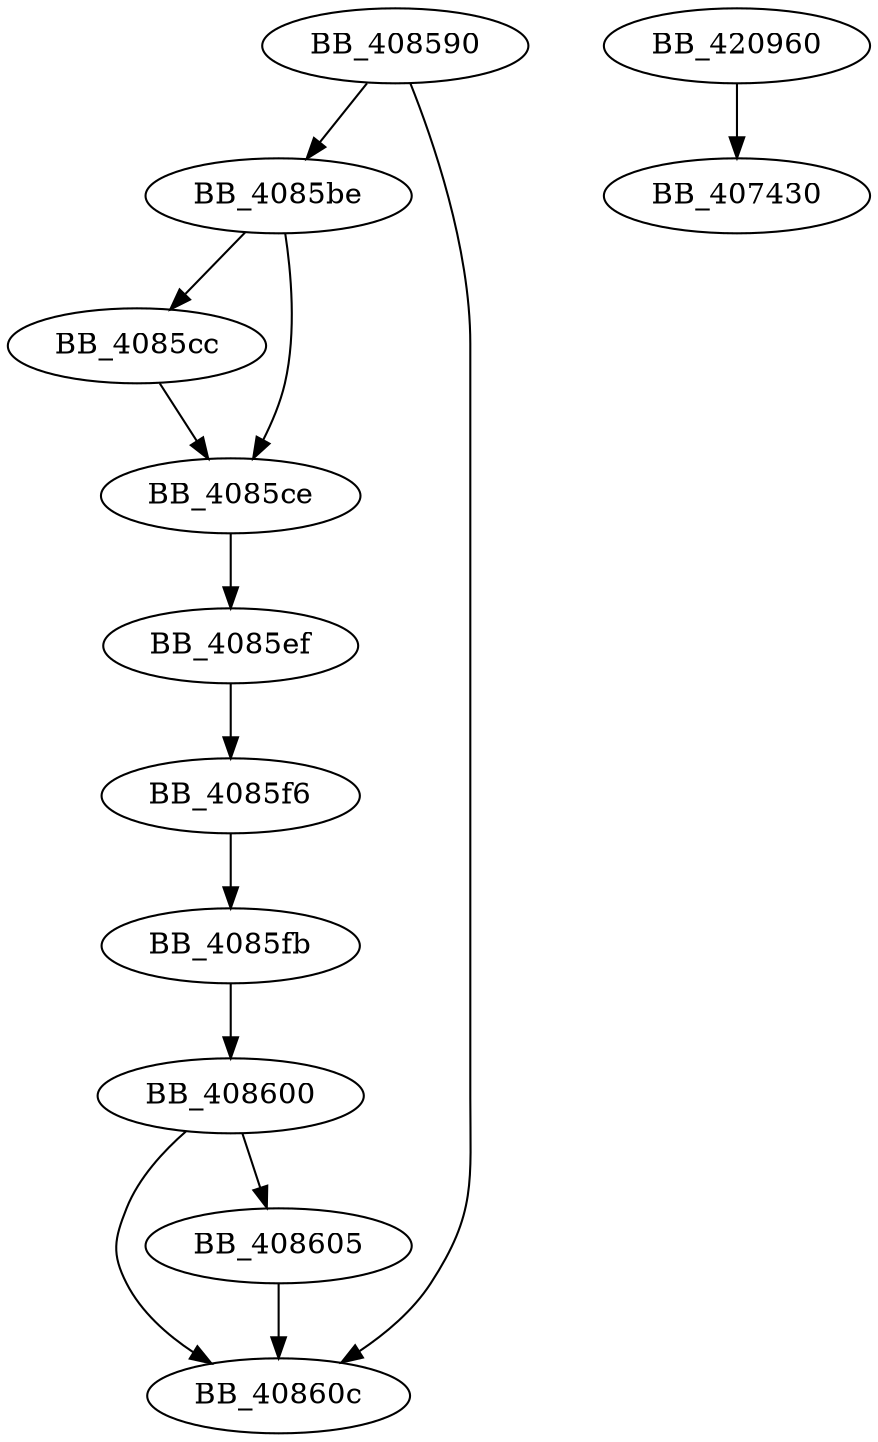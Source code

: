 DiGraph sub_408590{
BB_408590->BB_4085be
BB_408590->BB_40860c
BB_4085be->BB_4085cc
BB_4085be->BB_4085ce
BB_4085cc->BB_4085ce
BB_4085ce->BB_4085ef
BB_4085ef->BB_4085f6
BB_4085f6->BB_4085fb
BB_4085fb->BB_408600
BB_408600->BB_408605
BB_408600->BB_40860c
BB_408605->BB_40860c
BB_420960->BB_407430
}
